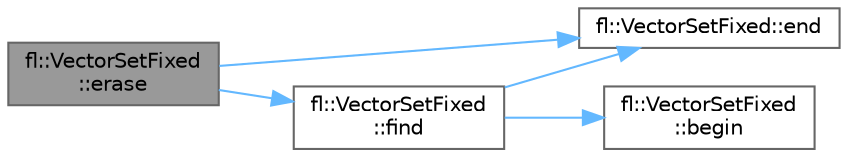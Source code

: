 digraph "fl::VectorSetFixed::erase"
{
 // INTERACTIVE_SVG=YES
 // LATEX_PDF_SIZE
  bgcolor="transparent";
  edge [fontname=Helvetica,fontsize=10,labelfontname=Helvetica,labelfontsize=10];
  node [fontname=Helvetica,fontsize=10,shape=box,height=0.2,width=0.4];
  rankdir="LR";
  Node1 [id="Node000001",label="fl::VectorSetFixed\l::erase",height=0.2,width=0.4,color="gray40", fillcolor="grey60", style="filled", fontcolor="black",tooltip=" "];
  Node1 -> Node2 [id="edge1_Node000001_Node000002",color="steelblue1",style="solid",tooltip=" "];
  Node2 [id="Node000002",label="fl::VectorSetFixed::end",height=0.2,width=0.4,color="grey40", fillcolor="white", style="filled",URL="$dc/d79/classfl_1_1_vector_set_fixed_a34d29f3a6405705cb9762d2d67dd5d7f.html#a34d29f3a6405705cb9762d2d67dd5d7f",tooltip=" "];
  Node1 -> Node3 [id="edge2_Node000001_Node000003",color="steelblue1",style="solid",tooltip=" "];
  Node3 [id="Node000003",label="fl::VectorSetFixed\l::find",height=0.2,width=0.4,color="grey40", fillcolor="white", style="filled",URL="$dc/d79/classfl_1_1_vector_set_fixed_ac9899c290377ff8e173263f30a6760ef.html#ac9899c290377ff8e173263f30a6760ef",tooltip=" "];
  Node3 -> Node4 [id="edge3_Node000003_Node000004",color="steelblue1",style="solid",tooltip=" "];
  Node4 [id="Node000004",label="fl::VectorSetFixed\l::begin",height=0.2,width=0.4,color="grey40", fillcolor="white", style="filled",URL="$dc/d79/classfl_1_1_vector_set_fixed_a90883f86a01a1494396e87bfbf799f4b.html#a90883f86a01a1494396e87bfbf799f4b",tooltip=" "];
  Node3 -> Node2 [id="edge4_Node000003_Node000002",color="steelblue1",style="solid",tooltip=" "];
}
